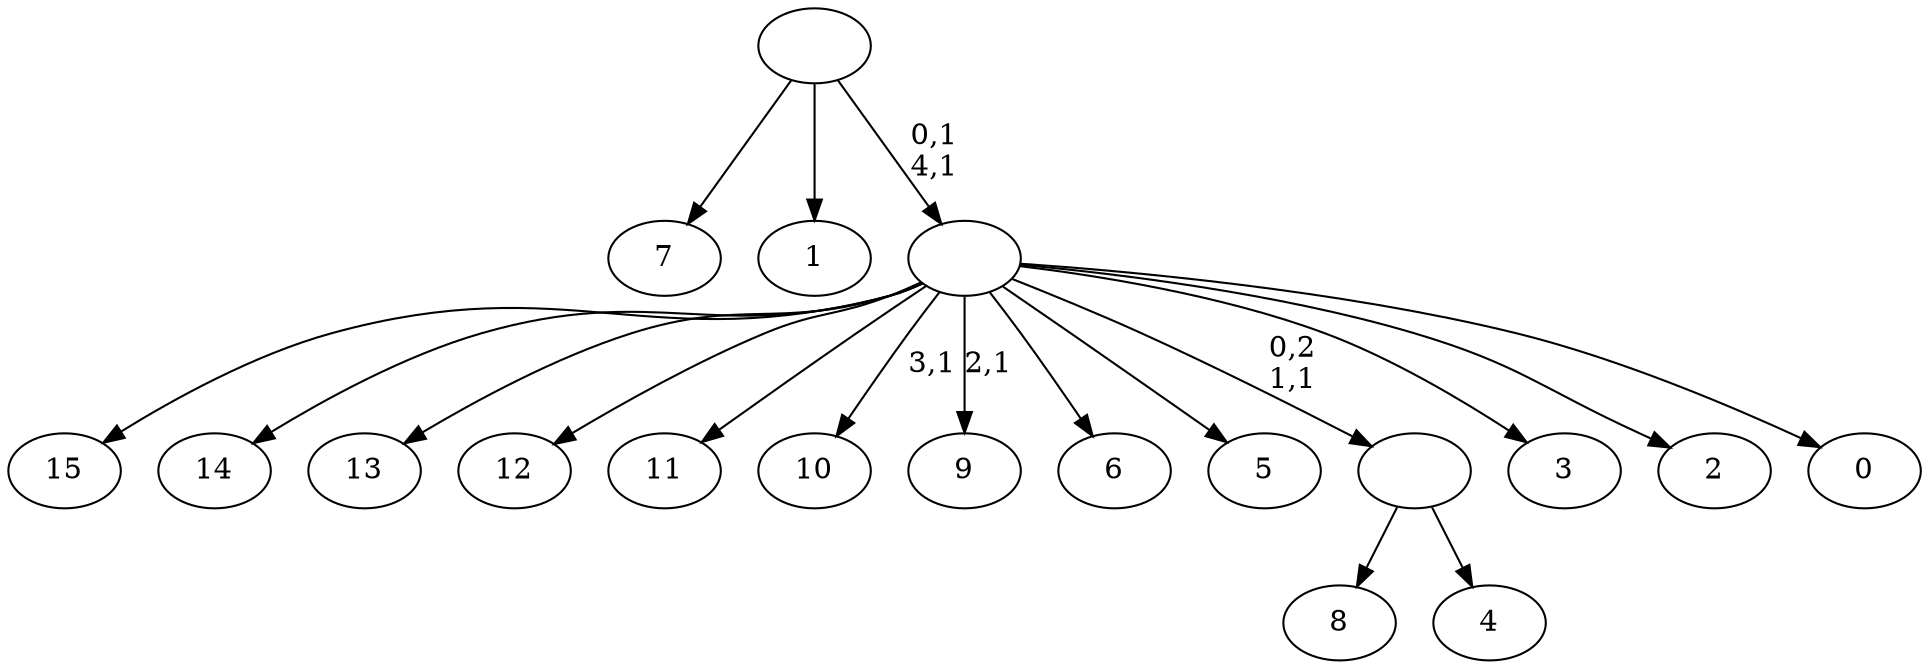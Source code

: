 digraph T {
	21 [label="15"]
	20 [label="14"]
	19 [label="13"]
	18 [label="12"]
	17 [label="11"]
	16 [label="10"]
	14 [label="9"]
	12 [label="8"]
	11 [label="7"]
	10 [label="6"]
	9 [label="5"]
	8 [label="4"]
	7 [label=""]
	6 [label="3"]
	5 [label="2"]
	4 [label="1"]
	3 [label="0"]
	2 [label=""]
	0 [label=""]
	7 -> 12 [label=""]
	7 -> 8 [label=""]
	2 -> 14 [label="2,1"]
	2 -> 16 [label="3,1"]
	2 -> 21 [label=""]
	2 -> 20 [label=""]
	2 -> 19 [label=""]
	2 -> 18 [label=""]
	2 -> 17 [label=""]
	2 -> 10 [label=""]
	2 -> 9 [label=""]
	2 -> 7 [label="0,2\n1,1"]
	2 -> 6 [label=""]
	2 -> 5 [label=""]
	2 -> 3 [label=""]
	0 -> 2 [label="0,1\n4,1"]
	0 -> 11 [label=""]
	0 -> 4 [label=""]
}
